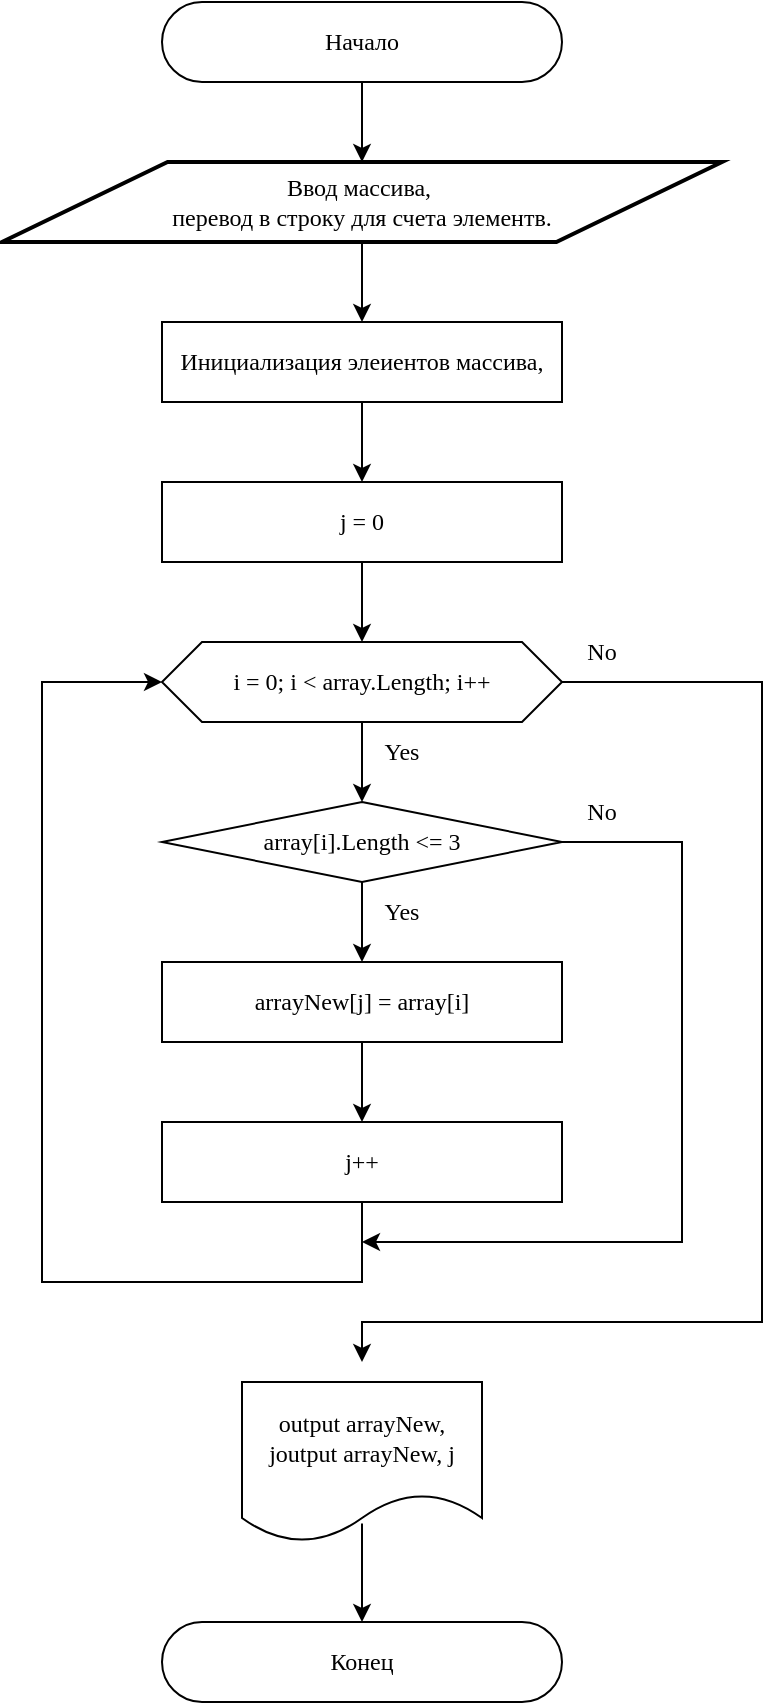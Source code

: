 <mxfile>
    <diagram id="tLTbmMI8Va7AxkVZSOXd" name="Страница 1">
        <mxGraphModel dx="1139" dy="599" grid="1" gridSize="10" guides="1" tooltips="1" connect="1" arrows="1" fold="1" page="1" pageScale="1" pageWidth="827" pageHeight="1169" math="0" shadow="0">
            <root>
                <mxCell id="0"/>
                <mxCell id="1" parent="0"/>
                <mxCell id="2" value="" style="edgeStyle=none;shape=connector;rounded=1;jumpSize=6;html=1;shadow=0;labelBackgroundColor=default;strokeColor=default;fontFamily=Verdana;fontSize=12;fontColor=default;endArrow=classic;" parent="1" source="3" target="22" edge="1">
                    <mxGeometry relative="1" as="geometry"/>
                </mxCell>
                <mxCell id="3" value="&lt;font face=&quot;Verdana&quot; style=&quot;font-size: 12px;&quot;&gt;Начало&lt;br&gt;&lt;/font&gt;" style="rounded=1;whiteSpace=wrap;html=1;arcSize=50;" parent="1" vertex="1">
                    <mxGeometry x="300" y="40" width="200" height="40" as="geometry"/>
                </mxCell>
                <mxCell id="4" value="" style="edgeStyle=none;html=1;fontFamily=Verdana;fontSize=12;" parent="1" source="5" target="7" edge="1">
                    <mxGeometry relative="1" as="geometry"/>
                </mxCell>
                <mxCell id="5" value="Инициализация элеиентов массива," style="rounded=0;whiteSpace=wrap;html=1;strokeWidth=1;fontFamily=Verdana;fontSize=12;" parent="1" vertex="1">
                    <mxGeometry x="300" y="200" width="200" height="40" as="geometry"/>
                </mxCell>
                <mxCell id="6" value="" style="edgeStyle=none;html=1;fontFamily=Verdana;fontSize=12;" parent="1" source="7" target="10" edge="1">
                    <mxGeometry relative="1" as="geometry"/>
                </mxCell>
                <mxCell id="7" value="j = 0" style="rounded=0;whiteSpace=wrap;html=1;strokeWidth=1;fontFamily=Verdana;fontSize=12;" parent="1" vertex="1">
                    <mxGeometry x="300" y="280" width="200" height="40" as="geometry"/>
                </mxCell>
                <mxCell id="8" value="" style="edgeStyle=none;html=1;fontFamily=Verdana;fontSize=12;" parent="1" source="10" target="13" edge="1">
                    <mxGeometry relative="1" as="geometry"/>
                </mxCell>
                <mxCell id="9" style="edgeStyle=none;shape=connector;rounded=0;jumpSize=6;html=1;exitX=1;exitY=0.5;exitDx=0;exitDy=0;shadow=0;labelBackgroundColor=default;strokeColor=default;fontFamily=Verdana;fontSize=12;fontColor=default;endArrow=classic;entryX=0.5;entryY=0;entryDx=0;entryDy=0;" parent="1" source="10" edge="1">
                    <mxGeometry relative="1" as="geometry">
                        <mxPoint x="400" y="720" as="targetPoint"/>
                        <Array as="points">
                            <mxPoint x="600" y="380"/>
                            <mxPoint x="600" y="700"/>
                            <mxPoint x="400" y="700"/>
                        </Array>
                    </mxGeometry>
                </mxCell>
                <mxCell id="10" value="i = 0; i &amp;lt; array.Length; i++" style="shape=hexagon;perimeter=hexagonPerimeter2;whiteSpace=wrap;html=1;fixedSize=1;strokeWidth=1;fontFamily=Verdana;fontSize=12;" parent="1" vertex="1">
                    <mxGeometry x="300" y="360" width="200" height="40" as="geometry"/>
                </mxCell>
                <mxCell id="11" value="" style="edgeStyle=none;html=1;fontFamily=Verdana;fontSize=12;" parent="1" source="13" target="16" edge="1">
                    <mxGeometry relative="1" as="geometry"/>
                </mxCell>
                <mxCell id="12" style="edgeStyle=none;html=1;exitX=1;exitY=0.5;exitDx=0;exitDy=0;fontFamily=Verdana;fontSize=12;rounded=0;shadow=0;jumpSize=6;" parent="1" source="13" edge="1">
                    <mxGeometry relative="1" as="geometry">
                        <mxPoint x="400" y="660" as="targetPoint"/>
                        <Array as="points">
                            <mxPoint x="560" y="460"/>
                            <mxPoint x="560" y="660"/>
                        </Array>
                    </mxGeometry>
                </mxCell>
                <mxCell id="13" value="array[i].Length &amp;lt;= 3" style="rhombus;whiteSpace=wrap;html=1;strokeWidth=1;fontFamily=Verdana;fontSize=12;" parent="1" vertex="1">
                    <mxGeometry x="300" y="440" width="200" height="40" as="geometry"/>
                </mxCell>
                <mxCell id="14" value="Yes" style="text;html=1;strokeColor=none;fillColor=none;align=center;verticalAlign=middle;whiteSpace=wrap;rounded=0;strokeWidth=1;fontFamily=Verdana;fontSize=12;" parent="1" vertex="1">
                    <mxGeometry x="400" y="400" width="40" height="30" as="geometry"/>
                </mxCell>
                <mxCell id="15" value="" style="edgeStyle=none;html=1;fontFamily=Verdana;fontSize=12;" parent="1" source="16" target="19" edge="1">
                    <mxGeometry relative="1" as="geometry"/>
                </mxCell>
                <mxCell id="16" value="arrayNew[j] = array[i]" style="rounded=0;whiteSpace=wrap;html=1;strokeWidth=1;fontFamily=Verdana;fontSize=12;" parent="1" vertex="1">
                    <mxGeometry x="300" y="520" width="200" height="40" as="geometry"/>
                </mxCell>
                <mxCell id="17" value="Yes" style="text;html=1;strokeColor=none;fillColor=none;align=center;verticalAlign=middle;whiteSpace=wrap;rounded=0;strokeWidth=1;fontFamily=Verdana;fontSize=12;" parent="1" vertex="1">
                    <mxGeometry x="400" y="480" width="40" height="30" as="geometry"/>
                </mxCell>
                <mxCell id="18" style="edgeStyle=none;shape=connector;rounded=0;jumpSize=6;html=1;exitX=0.5;exitY=1;exitDx=0;exitDy=0;shadow=0;labelBackgroundColor=default;strokeColor=default;fontFamily=Verdana;fontSize=12;fontColor=default;endArrow=classic;entryX=0;entryY=0.5;entryDx=0;entryDy=0;" parent="1" source="19" target="10" edge="1">
                    <mxGeometry relative="1" as="geometry">
                        <mxPoint x="280" y="380" as="targetPoint"/>
                        <Array as="points">
                            <mxPoint x="400" y="680"/>
                            <mxPoint x="280" y="680"/>
                            <mxPoint x="240" y="680"/>
                            <mxPoint x="240" y="530"/>
                            <mxPoint x="240" y="380"/>
                        </Array>
                    </mxGeometry>
                </mxCell>
                <mxCell id="19" value="j++" style="rounded=0;whiteSpace=wrap;html=1;strokeWidth=1;fontFamily=Verdana;fontSize=12;" parent="1" vertex="1">
                    <mxGeometry x="300" y="600" width="200" height="40" as="geometry"/>
                </mxCell>
                <mxCell id="20" value="No" style="text;html=1;strokeColor=none;fillColor=none;align=center;verticalAlign=middle;whiteSpace=wrap;rounded=0;strokeWidth=1;fontFamily=Verdana;fontSize=12;fontColor=default;" parent="1" vertex="1">
                    <mxGeometry x="500" y="430" width="40" height="30" as="geometry"/>
                </mxCell>
                <mxCell id="21" value="" style="edgeStyle=none;shape=connector;rounded=1;jumpSize=6;html=1;shadow=0;labelBackgroundColor=default;strokeColor=default;fontFamily=Verdana;fontSize=12;fontColor=default;endArrow=classic;" parent="1" source="22" target="5" edge="1">
                    <mxGeometry relative="1" as="geometry"/>
                </mxCell>
                <mxCell id="22" value="Ввод массива,&amp;nbsp;&lt;br&gt;перевод в строку для счета элементв." style="shape=parallelogram;html=1;strokeWidth=2;perimeter=parallelogramPerimeter;whiteSpace=wrap;rounded=1;arcSize=0;size=0.23;fontFamily=Verdana;fontSize=12;fontColor=default;" parent="1" vertex="1">
                    <mxGeometry x="220" y="120" width="360" height="40" as="geometry"/>
                </mxCell>
                <mxCell id="23" value="" style="edgeStyle=none;shape=connector;rounded=1;jumpSize=6;html=1;shadow=0;labelBackgroundColor=default;strokeColor=default;fontFamily=Verdana;fontSize=12;fontColor=default;endArrow=classic;exitX=0.5;exitY=0.884;exitDx=0;exitDy=0;exitPerimeter=0;" parent="1" source="27" target="26" edge="1">
                    <mxGeometry relative="1" as="geometry">
                        <mxPoint x="400" y="760" as="sourcePoint"/>
                    </mxGeometry>
                </mxCell>
                <mxCell id="25" value="No" style="text;html=1;strokeColor=none;fillColor=none;align=center;verticalAlign=middle;whiteSpace=wrap;rounded=0;strokeWidth=1;fontFamily=Verdana;fontSize=12;fontColor=default;" parent="1" vertex="1">
                    <mxGeometry x="500" y="350" width="40" height="30" as="geometry"/>
                </mxCell>
                <mxCell id="26" value="Конец" style="rounded=1;whiteSpace=wrap;html=1;strokeWidth=1;fontFamily=Verdana;fontSize=12;fontColor=default;arcSize=50;" parent="1" vertex="1">
                    <mxGeometry x="300" y="850" width="200" height="40" as="geometry"/>
                </mxCell>
                <mxCell id="27" value="&lt;span style=&quot;font-family: Verdana;&quot;&gt;output arrayNew, j&lt;/span&gt;&lt;span style=&quot;font-family: Verdana;&quot;&gt;output arrayNew, j&lt;/span&gt;" style="shape=document;whiteSpace=wrap;html=1;boundedLbl=1;" vertex="1" parent="1">
                    <mxGeometry x="340" y="730" width="120" height="80" as="geometry"/>
                </mxCell>
            </root>
        </mxGraphModel>
    </diagram>
</mxfile>